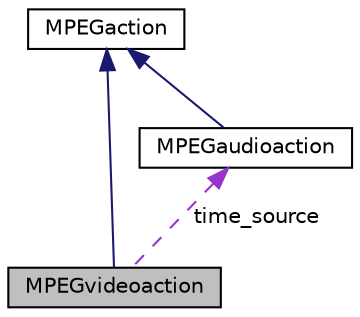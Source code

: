 digraph "MPEGvideoaction"
{
 // LATEX_PDF_SIZE
  edge [fontname="Helvetica",fontsize="10",labelfontname="Helvetica",labelfontsize="10"];
  node [fontname="Helvetica",fontsize="10",shape=record];
  Node1 [label="MPEGvideoaction",height=0.2,width=0.4,color="black", fillcolor="grey75", style="filled", fontcolor="black",tooltip=" "];
  Node2 -> Node1 [dir="back",color="midnightblue",fontsize="10",style="solid",fontname="Helvetica"];
  Node2 [label="MPEGaction",height=0.2,width=0.4,color="black", fillcolor="white", style="filled",URL="$d3/d65/classMPEGaction.html",tooltip=" "];
  Node3 -> Node1 [dir="back",color="darkorchid3",fontsize="10",style="dashed",label=" time_source" ,fontname="Helvetica"];
  Node3 [label="MPEGaudioaction",height=0.2,width=0.4,color="black", fillcolor="white", style="filled",URL="$dd/d4d/classMPEGaudioaction.html",tooltip=" "];
  Node2 -> Node3 [dir="back",color="midnightblue",fontsize="10",style="solid",fontname="Helvetica"];
}
